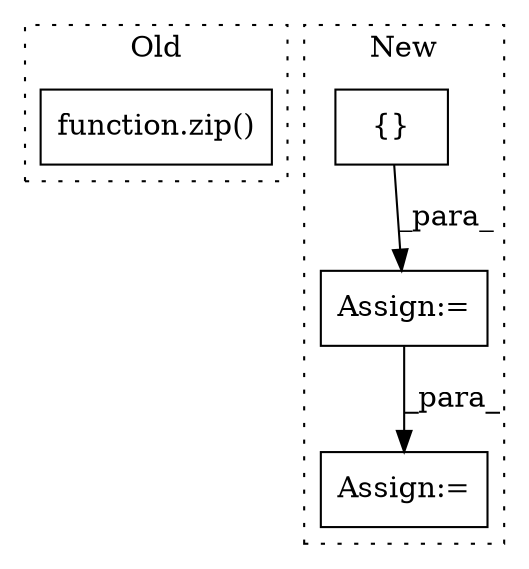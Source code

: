 digraph G {
subgraph cluster0 {
1 [label="function.zip()" a="75" s="26489,26619" l="4,1" shape="box"];
label = "Old";
style="dotted";
}
subgraph cluster1 {
2 [label="{}" a="59" s="25086,25151" l="1,0" shape="box"];
3 [label="Assign:=" a="68" s="25182" l="3" shape="box"];
4 [label="Assign:=" a="68" s="25083" l="3" shape="box"];
label = "New";
style="dotted";
}
2 -> 4 [label="_para_"];
4 -> 3 [label="_para_"];
}
